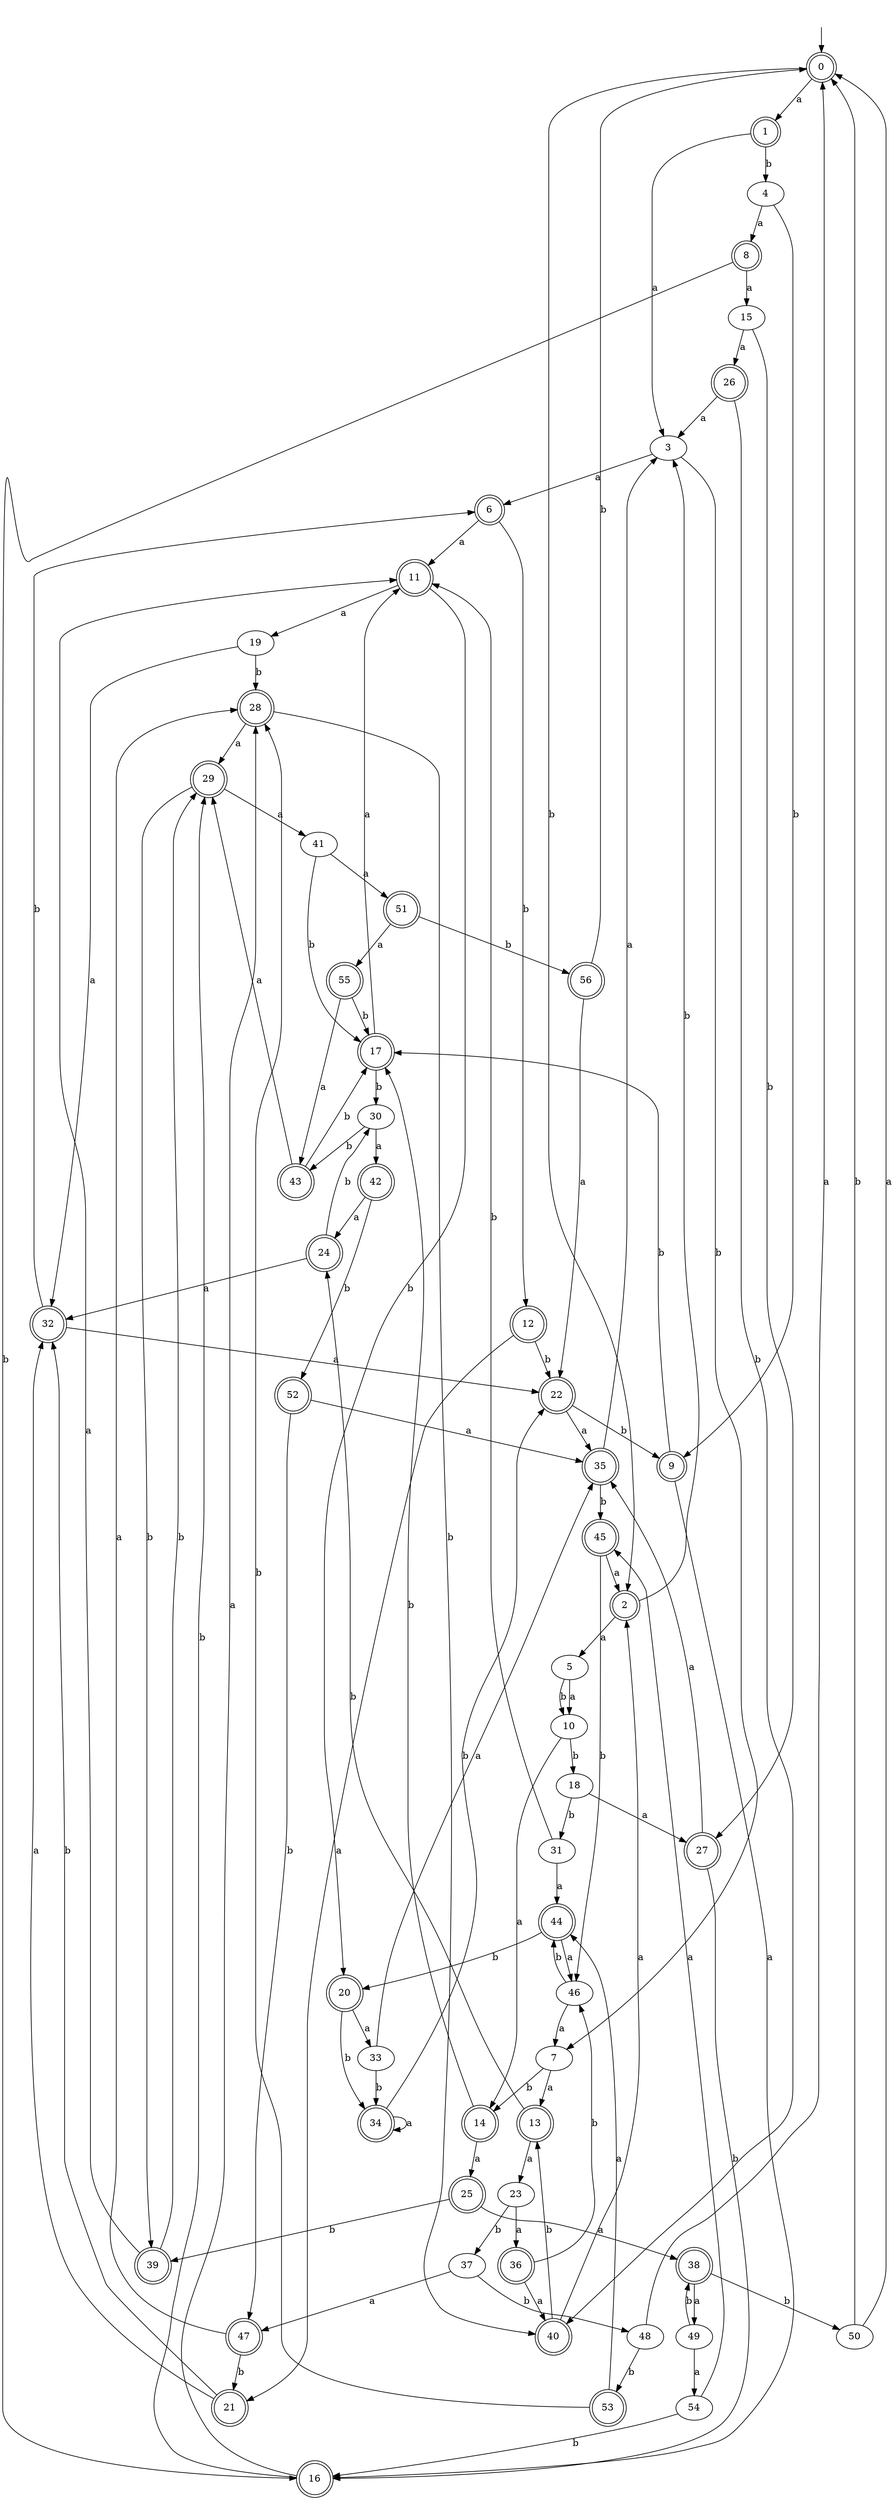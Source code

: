 digraph RandomDFA {
  __start0 [label="", shape=none];
  __start0 -> 0 [label=""];
  0 [shape=circle] [shape=doublecircle]
  0 -> 1 [label="a"]
  0 -> 2 [label="b"]
  1 [shape=doublecircle]
  1 -> 3 [label="a"]
  1 -> 4 [label="b"]
  2 [shape=doublecircle]
  2 -> 5 [label="a"]
  2 -> 3 [label="b"]
  3
  3 -> 6 [label="a"]
  3 -> 7 [label="b"]
  4
  4 -> 8 [label="a"]
  4 -> 9 [label="b"]
  5
  5 -> 10 [label="a"]
  5 -> 10 [label="b"]
  6 [shape=doublecircle]
  6 -> 11 [label="a"]
  6 -> 12 [label="b"]
  7
  7 -> 13 [label="a"]
  7 -> 14 [label="b"]
  8 [shape=doublecircle]
  8 -> 15 [label="a"]
  8 -> 16 [label="b"]
  9 [shape=doublecircle]
  9 -> 16 [label="a"]
  9 -> 17 [label="b"]
  10
  10 -> 14 [label="a"]
  10 -> 18 [label="b"]
  11 [shape=doublecircle]
  11 -> 19 [label="a"]
  11 -> 20 [label="b"]
  12 [shape=doublecircle]
  12 -> 21 [label="a"]
  12 -> 22 [label="b"]
  13 [shape=doublecircle]
  13 -> 23 [label="a"]
  13 -> 24 [label="b"]
  14 [shape=doublecircle]
  14 -> 25 [label="a"]
  14 -> 17 [label="b"]
  15
  15 -> 26 [label="a"]
  15 -> 27 [label="b"]
  16 [shape=doublecircle]
  16 -> 28 [label="a"]
  16 -> 29 [label="b"]
  17 [shape=doublecircle]
  17 -> 11 [label="a"]
  17 -> 30 [label="b"]
  18
  18 -> 27 [label="a"]
  18 -> 31 [label="b"]
  19
  19 -> 32 [label="a"]
  19 -> 28 [label="b"]
  20 [shape=doublecircle]
  20 -> 33 [label="a"]
  20 -> 34 [label="b"]
  21 [shape=doublecircle]
  21 -> 32 [label="a"]
  21 -> 32 [label="b"]
  22 [shape=doublecircle]
  22 -> 35 [label="a"]
  22 -> 9 [label="b"]
  23
  23 -> 36 [label="a"]
  23 -> 37 [label="b"]
  24 [shape=doublecircle]
  24 -> 32 [label="a"]
  24 -> 30 [label="b"]
  25 [shape=doublecircle]
  25 -> 38 [label="a"]
  25 -> 39 [label="b"]
  26 [shape=doublecircle]
  26 -> 3 [label="a"]
  26 -> 40 [label="b"]
  27 [shape=doublecircle]
  27 -> 35 [label="a"]
  27 -> 16 [label="b"]
  28 [shape=doublecircle]
  28 -> 29 [label="a"]
  28 -> 40 [label="b"]
  29 [shape=doublecircle]
  29 -> 41 [label="a"]
  29 -> 39 [label="b"]
  30
  30 -> 42 [label="a"]
  30 -> 43 [label="b"]
  31
  31 -> 44 [label="a"]
  31 -> 11 [label="b"]
  32 [shape=doublecircle]
  32 -> 22 [label="a"]
  32 -> 6 [label="b"]
  33
  33 -> 35 [label="a"]
  33 -> 34 [label="b"]
  34 [shape=doublecircle]
  34 -> 34 [label="a"]
  34 -> 22 [label="b"]
  35 [shape=doublecircle]
  35 -> 3 [label="a"]
  35 -> 45 [label="b"]
  36 [shape=doublecircle]
  36 -> 40 [label="a"]
  36 -> 46 [label="b"]
  37
  37 -> 47 [label="a"]
  37 -> 48 [label="b"]
  38 [shape=doublecircle]
  38 -> 49 [label="a"]
  38 -> 50 [label="b"]
  39 [shape=doublecircle]
  39 -> 11 [label="a"]
  39 -> 29 [label="b"]
  40 [shape=doublecircle]
  40 -> 2 [label="a"]
  40 -> 13 [label="b"]
  41
  41 -> 51 [label="a"]
  41 -> 17 [label="b"]
  42 [shape=doublecircle]
  42 -> 24 [label="a"]
  42 -> 52 [label="b"]
  43 [shape=doublecircle]
  43 -> 29 [label="a"]
  43 -> 17 [label="b"]
  44 [shape=doublecircle]
  44 -> 46 [label="a"]
  44 -> 20 [label="b"]
  45 [shape=doublecircle]
  45 -> 2 [label="a"]
  45 -> 46 [label="b"]
  46
  46 -> 7 [label="a"]
  46 -> 44 [label="b"]
  47 [shape=doublecircle]
  47 -> 28 [label="a"]
  47 -> 21 [label="b"]
  48
  48 -> 0 [label="a"]
  48 -> 53 [label="b"]
  49
  49 -> 54 [label="a"]
  49 -> 38 [label="b"]
  50
  50 -> 0 [label="a"]
  50 -> 0 [label="b"]
  51 [shape=doublecircle]
  51 -> 55 [label="a"]
  51 -> 56 [label="b"]
  52 [shape=doublecircle]
  52 -> 35 [label="a"]
  52 -> 47 [label="b"]
  53 [shape=doublecircle]
  53 -> 44 [label="a"]
  53 -> 28 [label="b"]
  54
  54 -> 45 [label="a"]
  54 -> 16 [label="b"]
  55 [shape=doublecircle]
  55 -> 43 [label="a"]
  55 -> 17 [label="b"]
  56 [shape=doublecircle]
  56 -> 22 [label="a"]
  56 -> 0 [label="b"]
}
